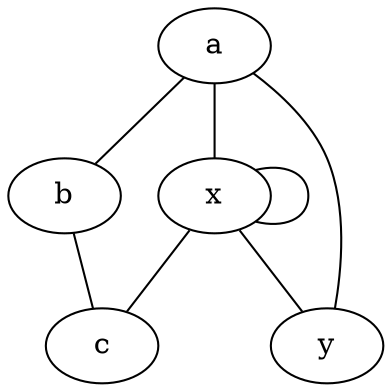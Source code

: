 graph test2 {
       a -- b -- c;
       a -- {x y};
       x -- c [แw=10.0];
       x --       x -- y [w=5.0,len=﻿3];
}

